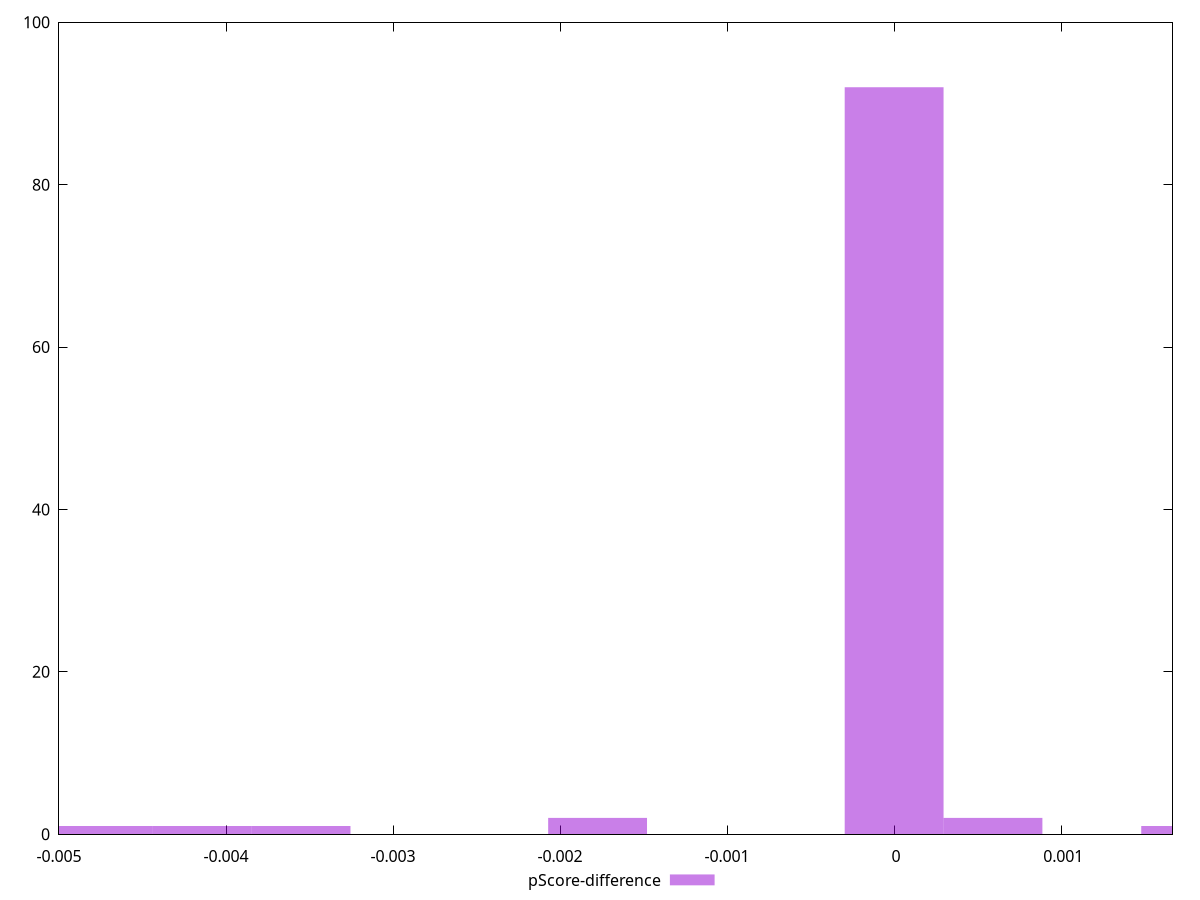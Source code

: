 reset

$pScoreDifference <<EOF
0.0005918016460999255 2
0 92
-0.0017754049382997764 2
-0.004142611522699478 1
-0.0035508098765995528 1
-0.004734413168799404 1
0.0017754049382997764 1
EOF

set key outside below
set boxwidth 0.0005918016460999255
set xrange [-0.0050000000000000044:0.0016666666666667052]
set yrange [0:100]
set trange [0:100]
set style fill transparent solid 0.5 noborder
set terminal svg size 640, 490 enhanced background rgb 'white'
set output "report_00025_2021-02-22T21:38:55.199Z/render-blocking-resources/samples/pages+cached+noadtech+nomedia+nocss/pScore-difference/histogram.svg"

plot $pScoreDifference title "pScore-difference" with boxes

reset
